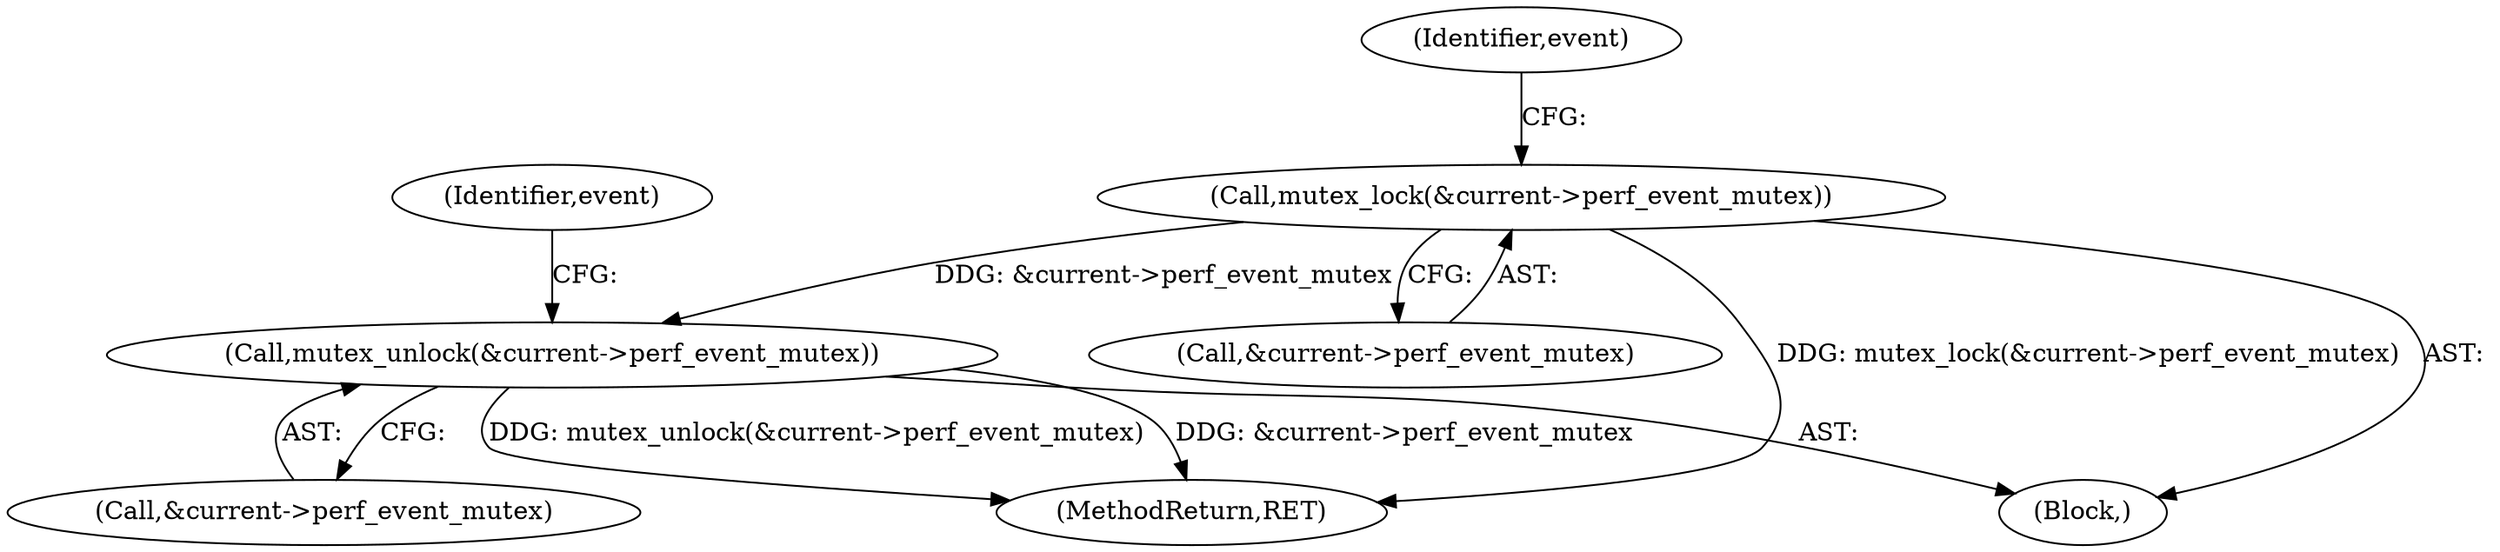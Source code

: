 digraph "0_linux_c3c87e770458aa004bd7ed3f29945ff436fd6511@API" {
"1000615" [label="(Call,mutex_lock(&current->perf_event_mutex))"];
"1000629" [label="(Call,mutex_unlock(&current->perf_event_mutex))"];
"1000668" [label="(MethodReturn,RET)"];
"1000616" [label="(Call,&current->perf_event_mutex)"];
"1000623" [label="(Identifier,event)"];
"1000630" [label="(Call,&current->perf_event_mutex)"];
"1000629" [label="(Call,mutex_unlock(&current->perf_event_mutex))"];
"1000635" [label="(Identifier,event)"];
"1000615" [label="(Call,mutex_lock(&current->perf_event_mutex))"];
"1000127" [label="(Block,)"];
"1000615" -> "1000127"  [label="AST: "];
"1000615" -> "1000616"  [label="CFG: "];
"1000616" -> "1000615"  [label="AST: "];
"1000623" -> "1000615"  [label="CFG: "];
"1000615" -> "1000668"  [label="DDG: mutex_lock(&current->perf_event_mutex)"];
"1000615" -> "1000629"  [label="DDG: &current->perf_event_mutex"];
"1000629" -> "1000127"  [label="AST: "];
"1000629" -> "1000630"  [label="CFG: "];
"1000630" -> "1000629"  [label="AST: "];
"1000635" -> "1000629"  [label="CFG: "];
"1000629" -> "1000668"  [label="DDG: &current->perf_event_mutex"];
"1000629" -> "1000668"  [label="DDG: mutex_unlock(&current->perf_event_mutex)"];
}
